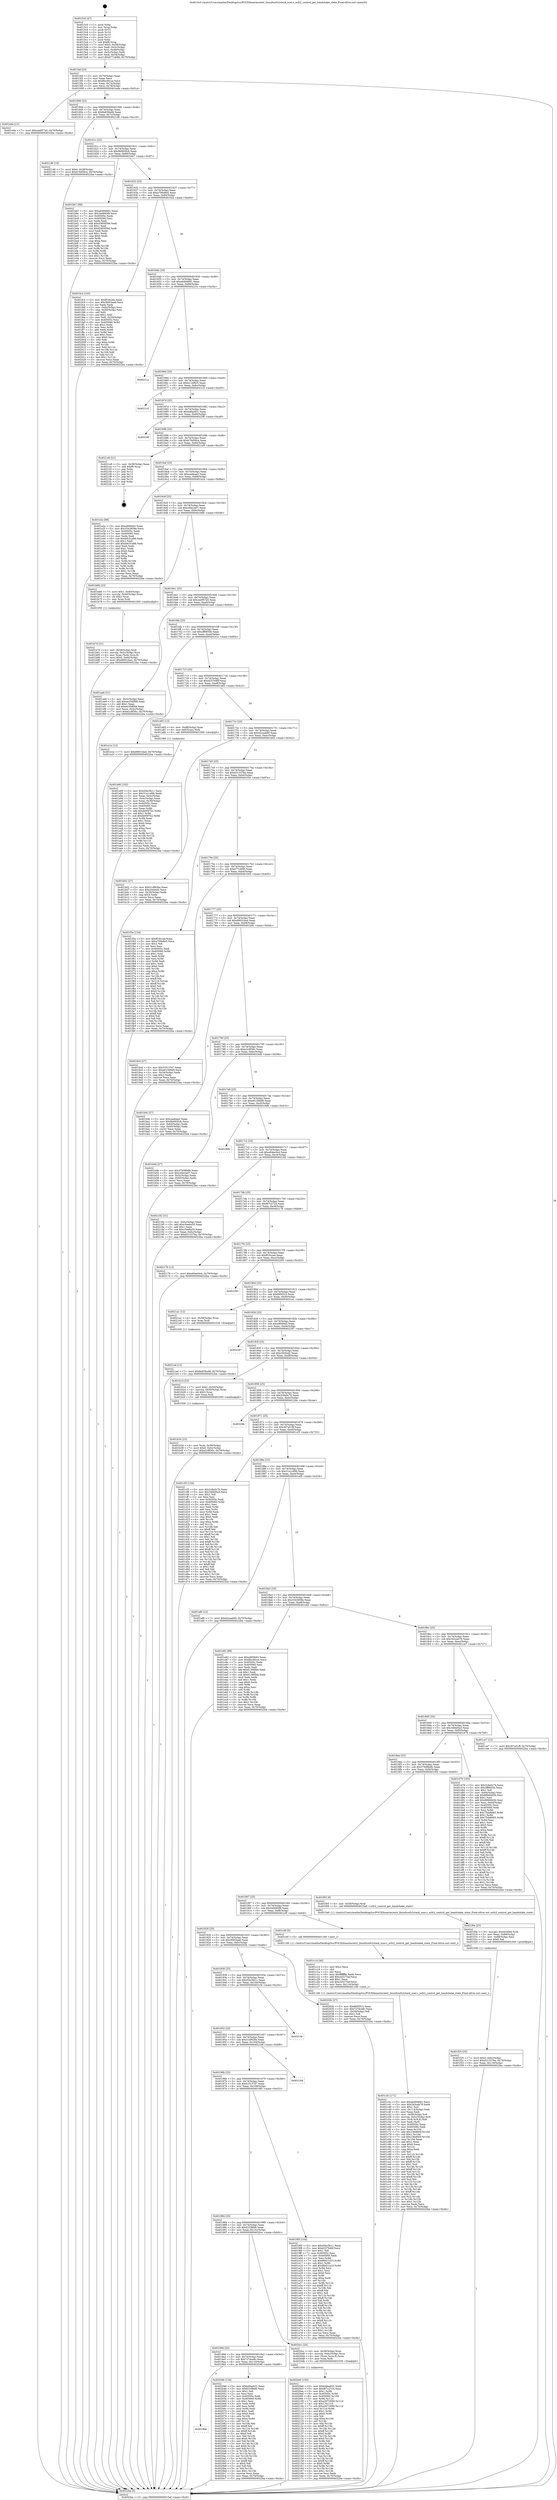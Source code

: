 digraph "0x4015c0" {
  label = "0x4015c0 (/mnt/c/Users/mathe/Desktop/tcc/POCII/binaries/extr_linuxfsocfs2stack_user.c_ocfs2_control_get_handshake_state_Final-ollvm.out::main(0))"
  labelloc = "t"
  node[shape=record]

  Entry [label="",width=0.3,height=0.3,shape=circle,fillcolor=black,style=filled]
  "0x4015ef" [label="{
     0x4015ef [23]\l
     | [instrs]\l
     &nbsp;&nbsp;0x4015ef \<+3\>: mov -0x70(%rbp),%eax\l
     &nbsp;&nbsp;0x4015f2 \<+2\>: mov %eax,%ecx\l
     &nbsp;&nbsp;0x4015f4 \<+6\>: sub $0x8bc46cce,%ecx\l
     &nbsp;&nbsp;0x4015fa \<+3\>: mov %eax,-0x74(%rbp)\l
     &nbsp;&nbsp;0x4015fd \<+3\>: mov %ecx,-0x78(%rbp)\l
     &nbsp;&nbsp;0x401600 \<+6\>: je 0000000000401eda \<main+0x91a\>\l
  }"]
  "0x401eda" [label="{
     0x401eda [12]\l
     | [instrs]\l
     &nbsp;&nbsp;0x401eda \<+7\>: movl $0xcee957a5,-0x70(%rbp)\l
     &nbsp;&nbsp;0x401ee1 \<+5\>: jmp 00000000004022ba \<main+0xcfa\>\l
  }"]
  "0x401606" [label="{
     0x401606 [22]\l
     | [instrs]\l
     &nbsp;&nbsp;0x401606 \<+5\>: jmp 000000000040160b \<main+0x4b\>\l
     &nbsp;&nbsp;0x40160b \<+3\>: mov -0x74(%rbp),%eax\l
     &nbsp;&nbsp;0x40160e \<+5\>: sub $0x8e836a46,%eax\l
     &nbsp;&nbsp;0x401613 \<+3\>: mov %eax,-0x7c(%rbp)\l
     &nbsp;&nbsp;0x401616 \<+6\>: je 00000000004021d6 \<main+0xc16\>\l
  }"]
  Exit [label="",width=0.3,height=0.3,shape=circle,fillcolor=black,style=filled,peripheries=2]
  "0x4021d6" [label="{
     0x4021d6 [19]\l
     | [instrs]\l
     &nbsp;&nbsp;0x4021d6 \<+7\>: movl $0x0,-0x38(%rbp)\l
     &nbsp;&nbsp;0x4021dd \<+7\>: movl $0xb76d56ce,-0x70(%rbp)\l
     &nbsp;&nbsp;0x4021e4 \<+5\>: jmp 00000000004022ba \<main+0xcfa\>\l
  }"]
  "0x40161c" [label="{
     0x40161c [22]\l
     | [instrs]\l
     &nbsp;&nbsp;0x40161c \<+5\>: jmp 0000000000401621 \<main+0x61\>\l
     &nbsp;&nbsp;0x401621 \<+3\>: mov -0x74(%rbp),%eax\l
     &nbsp;&nbsp;0x401624 \<+5\>: sub $0x9b0930cb,%eax\l
     &nbsp;&nbsp;0x401629 \<+3\>: mov %eax,-0x80(%rbp)\l
     &nbsp;&nbsp;0x40162c \<+6\>: je 0000000000401bb7 \<main+0x5f7\>\l
  }"]
  "0x4021ad" [label="{
     0x4021ad [12]\l
     | [instrs]\l
     &nbsp;&nbsp;0x4021ad \<+7\>: movl $0x8e836a46,-0x70(%rbp)\l
     &nbsp;&nbsp;0x4021b4 \<+5\>: jmp 00000000004022ba \<main+0xcfa\>\l
  }"]
  "0x401bb7" [label="{
     0x401bb7 [88]\l
     | [instrs]\l
     &nbsp;&nbsp;0x401bb7 \<+5\>: mov $0xab494691,%eax\l
     &nbsp;&nbsp;0x401bbc \<+5\>: mov $0x3e6683f9,%ecx\l
     &nbsp;&nbsp;0x401bc1 \<+7\>: mov 0x40505c,%edx\l
     &nbsp;&nbsp;0x401bc8 \<+7\>: mov 0x405060,%esi\l
     &nbsp;&nbsp;0x401bcf \<+2\>: mov %edx,%edi\l
     &nbsp;&nbsp;0x401bd1 \<+6\>: add $0xd385959d,%edi\l
     &nbsp;&nbsp;0x401bd7 \<+3\>: sub $0x1,%edi\l
     &nbsp;&nbsp;0x401bda \<+6\>: sub $0xd385959d,%edi\l
     &nbsp;&nbsp;0x401be0 \<+3\>: imul %edi,%edx\l
     &nbsp;&nbsp;0x401be3 \<+3\>: and $0x1,%edx\l
     &nbsp;&nbsp;0x401be6 \<+3\>: cmp $0x0,%edx\l
     &nbsp;&nbsp;0x401be9 \<+4\>: sete %r8b\l
     &nbsp;&nbsp;0x401bed \<+3\>: cmp $0xa,%esi\l
     &nbsp;&nbsp;0x401bf0 \<+4\>: setl %r9b\l
     &nbsp;&nbsp;0x401bf4 \<+3\>: mov %r8b,%r10b\l
     &nbsp;&nbsp;0x401bf7 \<+3\>: and %r9b,%r10b\l
     &nbsp;&nbsp;0x401bfa \<+3\>: xor %r9b,%r8b\l
     &nbsp;&nbsp;0x401bfd \<+3\>: or %r8b,%r10b\l
     &nbsp;&nbsp;0x401c00 \<+4\>: test $0x1,%r10b\l
     &nbsp;&nbsp;0x401c04 \<+3\>: cmovne %ecx,%eax\l
     &nbsp;&nbsp;0x401c07 \<+3\>: mov %eax,-0x70(%rbp)\l
     &nbsp;&nbsp;0x401c0a \<+5\>: jmp 00000000004022ba \<main+0xcfa\>\l
  }"]
  "0x401632" [label="{
     0x401632 [25]\l
     | [instrs]\l
     &nbsp;&nbsp;0x401632 \<+5\>: jmp 0000000000401637 \<main+0x77\>\l
     &nbsp;&nbsp;0x401637 \<+3\>: mov -0x74(%rbp),%eax\l
     &nbsp;&nbsp;0x40163a \<+5\>: sub $0xa706e8e5,%eax\l
     &nbsp;&nbsp;0x40163f \<+6\>: mov %eax,-0x84(%rbp)\l
     &nbsp;&nbsp;0x401645 \<+6\>: je 0000000000401fc4 \<main+0xa04\>\l
  }"]
  "0x4020e0" [label="{
     0x4020e0 [150]\l
     | [instrs]\l
     &nbsp;&nbsp;0x4020e0 \<+5\>: mov $0xb4faa931,%edx\l
     &nbsp;&nbsp;0x4020e5 \<+5\>: mov $0xf67c2724,%esi\l
     &nbsp;&nbsp;0x4020ea \<+3\>: mov $0x1,%r8b\l
     &nbsp;&nbsp;0x4020ed \<+8\>: mov 0x40505c,%r9d\l
     &nbsp;&nbsp;0x4020f5 \<+8\>: mov 0x405060,%r10d\l
     &nbsp;&nbsp;0x4020fd \<+3\>: mov %r9d,%r11d\l
     &nbsp;&nbsp;0x402100 \<+7\>: add $0xa3072690,%r11d\l
     &nbsp;&nbsp;0x402107 \<+4\>: sub $0x1,%r11d\l
     &nbsp;&nbsp;0x40210b \<+7\>: sub $0xa3072690,%r11d\l
     &nbsp;&nbsp;0x402112 \<+4\>: imul %r11d,%r9d\l
     &nbsp;&nbsp;0x402116 \<+4\>: and $0x1,%r9d\l
     &nbsp;&nbsp;0x40211a \<+4\>: cmp $0x0,%r9d\l
     &nbsp;&nbsp;0x40211e \<+3\>: sete %bl\l
     &nbsp;&nbsp;0x402121 \<+4\>: cmp $0xa,%r10d\l
     &nbsp;&nbsp;0x402125 \<+4\>: setl %r14b\l
     &nbsp;&nbsp;0x402129 \<+3\>: mov %bl,%r15b\l
     &nbsp;&nbsp;0x40212c \<+4\>: xor $0xff,%r15b\l
     &nbsp;&nbsp;0x402130 \<+3\>: mov %r14b,%r12b\l
     &nbsp;&nbsp;0x402133 \<+4\>: xor $0xff,%r12b\l
     &nbsp;&nbsp;0x402137 \<+4\>: xor $0x0,%r8b\l
     &nbsp;&nbsp;0x40213b \<+3\>: mov %r15b,%r13b\l
     &nbsp;&nbsp;0x40213e \<+4\>: and $0x0,%r13b\l
     &nbsp;&nbsp;0x402142 \<+3\>: and %r8b,%bl\l
     &nbsp;&nbsp;0x402145 \<+3\>: mov %r12b,%al\l
     &nbsp;&nbsp;0x402148 \<+2\>: and $0x0,%al\l
     &nbsp;&nbsp;0x40214a \<+3\>: and %r8b,%r14b\l
     &nbsp;&nbsp;0x40214d \<+3\>: or %bl,%r13b\l
     &nbsp;&nbsp;0x402150 \<+3\>: or %r14b,%al\l
     &nbsp;&nbsp;0x402153 \<+3\>: xor %al,%r13b\l
     &nbsp;&nbsp;0x402156 \<+3\>: or %r12b,%r15b\l
     &nbsp;&nbsp;0x402159 \<+4\>: xor $0xff,%r15b\l
     &nbsp;&nbsp;0x40215d \<+4\>: or $0x0,%r8b\l
     &nbsp;&nbsp;0x402161 \<+3\>: and %r8b,%r15b\l
     &nbsp;&nbsp;0x402164 \<+3\>: or %r15b,%r13b\l
     &nbsp;&nbsp;0x402167 \<+4\>: test $0x1,%r13b\l
     &nbsp;&nbsp;0x40216b \<+3\>: cmovne %esi,%edx\l
     &nbsp;&nbsp;0x40216e \<+3\>: mov %edx,-0x70(%rbp)\l
     &nbsp;&nbsp;0x402171 \<+5\>: jmp 00000000004022ba \<main+0xcfa\>\l
  }"]
  "0x401fc4" [label="{
     0x401fc4 [103]\l
     | [instrs]\l
     &nbsp;&nbsp;0x401fc4 \<+5\>: mov $0xff19ccee,%eax\l
     &nbsp;&nbsp;0x401fc9 \<+5\>: mov $0x3fd53ea0,%ecx\l
     &nbsp;&nbsp;0x401fce \<+2\>: xor %edx,%edx\l
     &nbsp;&nbsp;0x401fd0 \<+3\>: mov -0x6c(%rbp),%esi\l
     &nbsp;&nbsp;0x401fd3 \<+3\>: cmp -0x50(%rbp),%esi\l
     &nbsp;&nbsp;0x401fd6 \<+4\>: setl %dil\l
     &nbsp;&nbsp;0x401fda \<+4\>: and $0x1,%dil\l
     &nbsp;&nbsp;0x401fde \<+4\>: mov %dil,-0x29(%rbp)\l
     &nbsp;&nbsp;0x401fe2 \<+7\>: mov 0x40505c,%esi\l
     &nbsp;&nbsp;0x401fe9 \<+8\>: mov 0x405060,%r8d\l
     &nbsp;&nbsp;0x401ff1 \<+3\>: sub $0x1,%edx\l
     &nbsp;&nbsp;0x401ff4 \<+3\>: mov %esi,%r9d\l
     &nbsp;&nbsp;0x401ff7 \<+3\>: add %edx,%r9d\l
     &nbsp;&nbsp;0x401ffa \<+4\>: imul %r9d,%esi\l
     &nbsp;&nbsp;0x401ffe \<+3\>: and $0x1,%esi\l
     &nbsp;&nbsp;0x402001 \<+3\>: cmp $0x0,%esi\l
     &nbsp;&nbsp;0x402004 \<+4\>: sete %dil\l
     &nbsp;&nbsp;0x402008 \<+4\>: cmp $0xa,%r8d\l
     &nbsp;&nbsp;0x40200c \<+4\>: setl %r10b\l
     &nbsp;&nbsp;0x402010 \<+3\>: mov %dil,%r11b\l
     &nbsp;&nbsp;0x402013 \<+3\>: and %r10b,%r11b\l
     &nbsp;&nbsp;0x402016 \<+3\>: xor %r10b,%dil\l
     &nbsp;&nbsp;0x402019 \<+3\>: or %dil,%r11b\l
     &nbsp;&nbsp;0x40201c \<+4\>: test $0x1,%r11b\l
     &nbsp;&nbsp;0x402020 \<+3\>: cmovne %ecx,%eax\l
     &nbsp;&nbsp;0x402023 \<+3\>: mov %eax,-0x70(%rbp)\l
     &nbsp;&nbsp;0x402026 \<+5\>: jmp 00000000004022ba \<main+0xcfa\>\l
  }"]
  "0x40164b" [label="{
     0x40164b [25]\l
     | [instrs]\l
     &nbsp;&nbsp;0x40164b \<+5\>: jmp 0000000000401650 \<main+0x90\>\l
     &nbsp;&nbsp;0x401650 \<+3\>: mov -0x74(%rbp),%eax\l
     &nbsp;&nbsp;0x401653 \<+5\>: sub $0xab494691,%eax\l
     &nbsp;&nbsp;0x401658 \<+6\>: mov %eax,-0x88(%rbp)\l
     &nbsp;&nbsp;0x40165e \<+6\>: je 000000000040221a \<main+0xc5a\>\l
  }"]
  "0x4019b6" [label="{
     0x4019b6\l
  }", style=dashed]
  "0x40221a" [label="{
     0x40221a\l
  }", style=dashed]
  "0x401664" [label="{
     0x401664 [25]\l
     | [instrs]\l
     &nbsp;&nbsp;0x401664 \<+5\>: jmp 0000000000401669 \<main+0xa9\>\l
     &nbsp;&nbsp;0x401669 \<+3\>: mov -0x74(%rbp),%eax\l
     &nbsp;&nbsp;0x40166c \<+5\>: sub $0xb11bf9c5,%eax\l
     &nbsp;&nbsp;0x401671 \<+6\>: mov %eax,-0x8c(%rbp)\l
     &nbsp;&nbsp;0x401677 \<+6\>: je 00000000004021c5 \<main+0xc05\>\l
  }"]
  "0x402046" [label="{
     0x402046 [134]\l
     | [instrs]\l
     &nbsp;&nbsp;0x402046 \<+5\>: mov $0xb4faa931,%eax\l
     &nbsp;&nbsp;0x40204b \<+5\>: mov $0x631f8fd0,%ecx\l
     &nbsp;&nbsp;0x402050 \<+2\>: mov $0x1,%dl\l
     &nbsp;&nbsp;0x402052 \<+2\>: xor %esi,%esi\l
     &nbsp;&nbsp;0x402054 \<+7\>: mov 0x40505c,%edi\l
     &nbsp;&nbsp;0x40205b \<+8\>: mov 0x405060,%r8d\l
     &nbsp;&nbsp;0x402063 \<+3\>: sub $0x1,%esi\l
     &nbsp;&nbsp;0x402066 \<+3\>: mov %edi,%r9d\l
     &nbsp;&nbsp;0x402069 \<+3\>: add %esi,%r9d\l
     &nbsp;&nbsp;0x40206c \<+4\>: imul %r9d,%edi\l
     &nbsp;&nbsp;0x402070 \<+3\>: and $0x1,%edi\l
     &nbsp;&nbsp;0x402073 \<+3\>: cmp $0x0,%edi\l
     &nbsp;&nbsp;0x402076 \<+4\>: sete %r10b\l
     &nbsp;&nbsp;0x40207a \<+4\>: cmp $0xa,%r8d\l
     &nbsp;&nbsp;0x40207e \<+4\>: setl %r11b\l
     &nbsp;&nbsp;0x402082 \<+3\>: mov %r10b,%bl\l
     &nbsp;&nbsp;0x402085 \<+3\>: xor $0xff,%bl\l
     &nbsp;&nbsp;0x402088 \<+3\>: mov %r11b,%r14b\l
     &nbsp;&nbsp;0x40208b \<+4\>: xor $0xff,%r14b\l
     &nbsp;&nbsp;0x40208f \<+3\>: xor $0x0,%dl\l
     &nbsp;&nbsp;0x402092 \<+3\>: mov %bl,%r15b\l
     &nbsp;&nbsp;0x402095 \<+4\>: and $0x0,%r15b\l
     &nbsp;&nbsp;0x402099 \<+3\>: and %dl,%r10b\l
     &nbsp;&nbsp;0x40209c \<+3\>: mov %r14b,%r12b\l
     &nbsp;&nbsp;0x40209f \<+4\>: and $0x0,%r12b\l
     &nbsp;&nbsp;0x4020a3 \<+3\>: and %dl,%r11b\l
     &nbsp;&nbsp;0x4020a6 \<+3\>: or %r10b,%r15b\l
     &nbsp;&nbsp;0x4020a9 \<+3\>: or %r11b,%r12b\l
     &nbsp;&nbsp;0x4020ac \<+3\>: xor %r12b,%r15b\l
     &nbsp;&nbsp;0x4020af \<+3\>: or %r14b,%bl\l
     &nbsp;&nbsp;0x4020b2 \<+3\>: xor $0xff,%bl\l
     &nbsp;&nbsp;0x4020b5 \<+3\>: or $0x0,%dl\l
     &nbsp;&nbsp;0x4020b8 \<+2\>: and %dl,%bl\l
     &nbsp;&nbsp;0x4020ba \<+3\>: or %bl,%r15b\l
     &nbsp;&nbsp;0x4020bd \<+4\>: test $0x1,%r15b\l
     &nbsp;&nbsp;0x4020c1 \<+3\>: cmovne %ecx,%eax\l
     &nbsp;&nbsp;0x4020c4 \<+3\>: mov %eax,-0x70(%rbp)\l
     &nbsp;&nbsp;0x4020c7 \<+5\>: jmp 00000000004022ba \<main+0xcfa\>\l
  }"]
  "0x4021c5" [label="{
     0x4021c5\l
  }", style=dashed]
  "0x40167d" [label="{
     0x40167d [25]\l
     | [instrs]\l
     &nbsp;&nbsp;0x40167d \<+5\>: jmp 0000000000401682 \<main+0xc2\>\l
     &nbsp;&nbsp;0x401682 \<+3\>: mov -0x74(%rbp),%eax\l
     &nbsp;&nbsp;0x401685 \<+5\>: sub $0xb4faa931,%eax\l
     &nbsp;&nbsp;0x40168a \<+6\>: mov %eax,-0x90(%rbp)\l
     &nbsp;&nbsp;0x401690 \<+6\>: je 000000000040229f \<main+0xcdf\>\l
  }"]
  "0x40199d" [label="{
     0x40199d [25]\l
     | [instrs]\l
     &nbsp;&nbsp;0x40199d \<+5\>: jmp 00000000004019a2 \<main+0x3e2\>\l
     &nbsp;&nbsp;0x4019a2 \<+3\>: mov -0x74(%rbp),%eax\l
     &nbsp;&nbsp;0x4019a5 \<+5\>: sub $0x727dce8c,%eax\l
     &nbsp;&nbsp;0x4019aa \<+6\>: mov %eax,-0x110(%rbp)\l
     &nbsp;&nbsp;0x4019b0 \<+6\>: je 0000000000402046 \<main+0xa86\>\l
  }"]
  "0x40229f" [label="{
     0x40229f\l
  }", style=dashed]
  "0x401696" [label="{
     0x401696 [25]\l
     | [instrs]\l
     &nbsp;&nbsp;0x401696 \<+5\>: jmp 000000000040169b \<main+0xdb\>\l
     &nbsp;&nbsp;0x40169b \<+3\>: mov -0x74(%rbp),%eax\l
     &nbsp;&nbsp;0x40169e \<+5\>: sub $0xb76d56ce,%eax\l
     &nbsp;&nbsp;0x4016a3 \<+6\>: mov %eax,-0x94(%rbp)\l
     &nbsp;&nbsp;0x4016a9 \<+6\>: je 00000000004021e9 \<main+0xc29\>\l
  }"]
  "0x4020cc" [label="{
     0x4020cc [20]\l
     | [instrs]\l
     &nbsp;&nbsp;0x4020cc \<+4\>: mov -0x58(%rbp),%rax\l
     &nbsp;&nbsp;0x4020d0 \<+4\>: movslq -0x6c(%rbp),%rcx\l
     &nbsp;&nbsp;0x4020d4 \<+4\>: mov (%rax,%rcx,8),%rax\l
     &nbsp;&nbsp;0x4020d8 \<+3\>: mov %rax,%rdi\l
     &nbsp;&nbsp;0x4020db \<+5\>: call 0000000000401030 \<free@plt\>\l
     | [calls]\l
     &nbsp;&nbsp;0x401030 \{1\} (unknown)\l
  }"]
  "0x4021e9" [label="{
     0x4021e9 [21]\l
     | [instrs]\l
     &nbsp;&nbsp;0x4021e9 \<+3\>: mov -0x38(%rbp),%eax\l
     &nbsp;&nbsp;0x4021ec \<+7\>: add $0xf8,%rsp\l
     &nbsp;&nbsp;0x4021f3 \<+1\>: pop %rbx\l
     &nbsp;&nbsp;0x4021f4 \<+2\>: pop %r12\l
     &nbsp;&nbsp;0x4021f6 \<+2\>: pop %r13\l
     &nbsp;&nbsp;0x4021f8 \<+2\>: pop %r14\l
     &nbsp;&nbsp;0x4021fa \<+2\>: pop %r15\l
     &nbsp;&nbsp;0x4021fc \<+1\>: pop %rbp\l
     &nbsp;&nbsp;0x4021fd \<+1\>: ret\l
  }"]
  "0x4016af" [label="{
     0x4016af [25]\l
     | [instrs]\l
     &nbsp;&nbsp;0x4016af \<+5\>: jmp 00000000004016b4 \<main+0xf4\>\l
     &nbsp;&nbsp;0x4016b4 \<+3\>: mov -0x74(%rbp),%eax\l
     &nbsp;&nbsp;0x4016b7 \<+5\>: sub $0xcaafeae2,%eax\l
     &nbsp;&nbsp;0x4016bc \<+6\>: mov %eax,-0x98(%rbp)\l
     &nbsp;&nbsp;0x4016c2 \<+6\>: je 0000000000401e2a \<main+0x86a\>\l
  }"]
  "0x401f25" [label="{
     0x401f25 [25]\l
     | [instrs]\l
     &nbsp;&nbsp;0x401f25 \<+7\>: movl $0x0,-0x6c(%rbp)\l
     &nbsp;&nbsp;0x401f2c \<+7\>: movl $0xd313376a,-0x70(%rbp)\l
     &nbsp;&nbsp;0x401f33 \<+6\>: mov %eax,-0x118(%rbp)\l
     &nbsp;&nbsp;0x401f39 \<+5\>: jmp 00000000004022ba \<main+0xcfa\>\l
  }"]
  "0x401e2a" [label="{
     0x401e2a [88]\l
     | [instrs]\l
     &nbsp;&nbsp;0x401e2a \<+5\>: mov $0xa900b63,%eax\l
     &nbsp;&nbsp;0x401e2f \<+5\>: mov $0x3343958e,%ecx\l
     &nbsp;&nbsp;0x401e34 \<+7\>: mov 0x40505c,%edx\l
     &nbsp;&nbsp;0x401e3b \<+7\>: mov 0x405060,%esi\l
     &nbsp;&nbsp;0x401e42 \<+2\>: mov %edx,%edi\l
     &nbsp;&nbsp;0x401e44 \<+6\>: sub $0xb9c5ca88,%edi\l
     &nbsp;&nbsp;0x401e4a \<+3\>: sub $0x1,%edi\l
     &nbsp;&nbsp;0x401e4d \<+6\>: add $0xb9c5ca88,%edi\l
     &nbsp;&nbsp;0x401e53 \<+3\>: imul %edi,%edx\l
     &nbsp;&nbsp;0x401e56 \<+3\>: and $0x1,%edx\l
     &nbsp;&nbsp;0x401e59 \<+3\>: cmp $0x0,%edx\l
     &nbsp;&nbsp;0x401e5c \<+4\>: sete %r8b\l
     &nbsp;&nbsp;0x401e60 \<+3\>: cmp $0xa,%esi\l
     &nbsp;&nbsp;0x401e63 \<+4\>: setl %r9b\l
     &nbsp;&nbsp;0x401e67 \<+3\>: mov %r8b,%r10b\l
     &nbsp;&nbsp;0x401e6a \<+3\>: and %r9b,%r10b\l
     &nbsp;&nbsp;0x401e6d \<+3\>: xor %r9b,%r8b\l
     &nbsp;&nbsp;0x401e70 \<+3\>: or %r8b,%r10b\l
     &nbsp;&nbsp;0x401e73 \<+4\>: test $0x1,%r10b\l
     &nbsp;&nbsp;0x401e77 \<+3\>: cmovne %ecx,%eax\l
     &nbsp;&nbsp;0x401e7a \<+3\>: mov %eax,-0x70(%rbp)\l
     &nbsp;&nbsp;0x401e7d \<+5\>: jmp 00000000004022ba \<main+0xcfa\>\l
  }"]
  "0x4016c8" [label="{
     0x4016c8 [25]\l
     | [instrs]\l
     &nbsp;&nbsp;0x4016c8 \<+5\>: jmp 00000000004016cd \<main+0x10d\>\l
     &nbsp;&nbsp;0x4016cd \<+3\>: mov -0x74(%rbp),%eax\l
     &nbsp;&nbsp;0x4016d0 \<+5\>: sub $0xcd4e2a07,%eax\l
     &nbsp;&nbsp;0x4016d5 \<+6\>: mov %eax,-0x9c(%rbp)\l
     &nbsp;&nbsp;0x4016db \<+6\>: je 0000000000401b66 \<main+0x5a6\>\l
  }"]
  "0x401f0e" [label="{
     0x401f0e [23]\l
     | [instrs]\l
     &nbsp;&nbsp;0x401f0e \<+10\>: movabs $0x4030b6,%rdi\l
     &nbsp;&nbsp;0x401f18 \<+3\>: mov %eax,-0x68(%rbp)\l
     &nbsp;&nbsp;0x401f1b \<+3\>: mov -0x68(%rbp),%esi\l
     &nbsp;&nbsp;0x401f1e \<+2\>: mov $0x0,%al\l
     &nbsp;&nbsp;0x401f20 \<+5\>: call 0000000000401040 \<printf@plt\>\l
     | [calls]\l
     &nbsp;&nbsp;0x401040 \{1\} (unknown)\l
  }"]
  "0x401b66" [label="{
     0x401b66 [23]\l
     | [instrs]\l
     &nbsp;&nbsp;0x401b66 \<+7\>: movl $0x1,-0x60(%rbp)\l
     &nbsp;&nbsp;0x401b6d \<+4\>: movslq -0x60(%rbp),%rax\l
     &nbsp;&nbsp;0x401b71 \<+4\>: shl $0x2,%rax\l
     &nbsp;&nbsp;0x401b75 \<+3\>: mov %rax,%rdi\l
     &nbsp;&nbsp;0x401b78 \<+5\>: call 0000000000401050 \<malloc@plt\>\l
     | [calls]\l
     &nbsp;&nbsp;0x401050 \{1\} (unknown)\l
  }"]
  "0x4016e1" [label="{
     0x4016e1 [25]\l
     | [instrs]\l
     &nbsp;&nbsp;0x4016e1 \<+5\>: jmp 00000000004016e6 \<main+0x126\>\l
     &nbsp;&nbsp;0x4016e6 \<+3\>: mov -0x74(%rbp),%eax\l
     &nbsp;&nbsp;0x4016e9 \<+5\>: sub $0xcee957a5,%eax\l
     &nbsp;&nbsp;0x4016ee \<+6\>: mov %eax,-0xa0(%rbp)\l
     &nbsp;&nbsp;0x4016f4 \<+6\>: je 0000000000401ee6 \<main+0x926\>\l
  }"]
  "0x401c3c" [label="{
     0x401c3c [171]\l
     | [instrs]\l
     &nbsp;&nbsp;0x401c3c \<+5\>: mov $0xab494691,%ecx\l
     &nbsp;&nbsp;0x401c41 \<+5\>: mov $0x343cab78,%edx\l
     &nbsp;&nbsp;0x401c46 \<+3\>: mov $0x1,%sil\l
     &nbsp;&nbsp;0x401c49 \<+6\>: mov -0x114(%rbp),%edi\l
     &nbsp;&nbsp;0x401c4f \<+3\>: imul %eax,%edi\l
     &nbsp;&nbsp;0x401c52 \<+4\>: mov -0x58(%rbp),%r8\l
     &nbsp;&nbsp;0x401c56 \<+4\>: movslq -0x5c(%rbp),%r9\l
     &nbsp;&nbsp;0x401c5a \<+4\>: mov (%r8,%r9,8),%r8\l
     &nbsp;&nbsp;0x401c5e \<+3\>: mov %edi,(%r8)\l
     &nbsp;&nbsp;0x401c61 \<+7\>: mov 0x40505c,%eax\l
     &nbsp;&nbsp;0x401c68 \<+7\>: mov 0x405060,%edi\l
     &nbsp;&nbsp;0x401c6f \<+3\>: mov %eax,%r10d\l
     &nbsp;&nbsp;0x401c72 \<+7\>: add $0x136df45f,%r10d\l
     &nbsp;&nbsp;0x401c79 \<+4\>: sub $0x1,%r10d\l
     &nbsp;&nbsp;0x401c7d \<+7\>: sub $0x136df45f,%r10d\l
     &nbsp;&nbsp;0x401c84 \<+4\>: imul %r10d,%eax\l
     &nbsp;&nbsp;0x401c88 \<+3\>: and $0x1,%eax\l
     &nbsp;&nbsp;0x401c8b \<+3\>: cmp $0x0,%eax\l
     &nbsp;&nbsp;0x401c8e \<+4\>: sete %r11b\l
     &nbsp;&nbsp;0x401c92 \<+3\>: cmp $0xa,%edi\l
     &nbsp;&nbsp;0x401c95 \<+3\>: setl %bl\l
     &nbsp;&nbsp;0x401c98 \<+3\>: mov %r11b,%r14b\l
     &nbsp;&nbsp;0x401c9b \<+4\>: xor $0xff,%r14b\l
     &nbsp;&nbsp;0x401c9f \<+3\>: mov %bl,%r15b\l
     &nbsp;&nbsp;0x401ca2 \<+4\>: xor $0xff,%r15b\l
     &nbsp;&nbsp;0x401ca6 \<+4\>: xor $0x1,%sil\l
     &nbsp;&nbsp;0x401caa \<+3\>: mov %r14b,%r12b\l
     &nbsp;&nbsp;0x401cad \<+4\>: and $0xff,%r12b\l
     &nbsp;&nbsp;0x401cb1 \<+3\>: and %sil,%r11b\l
     &nbsp;&nbsp;0x401cb4 \<+3\>: mov %r15b,%r13b\l
     &nbsp;&nbsp;0x401cb7 \<+4\>: and $0xff,%r13b\l
     &nbsp;&nbsp;0x401cbb \<+3\>: and %sil,%bl\l
     &nbsp;&nbsp;0x401cbe \<+3\>: or %r11b,%r12b\l
     &nbsp;&nbsp;0x401cc1 \<+3\>: or %bl,%r13b\l
     &nbsp;&nbsp;0x401cc4 \<+3\>: xor %r13b,%r12b\l
     &nbsp;&nbsp;0x401cc7 \<+3\>: or %r15b,%r14b\l
     &nbsp;&nbsp;0x401cca \<+4\>: xor $0xff,%r14b\l
     &nbsp;&nbsp;0x401cce \<+4\>: or $0x1,%sil\l
     &nbsp;&nbsp;0x401cd2 \<+3\>: and %sil,%r14b\l
     &nbsp;&nbsp;0x401cd5 \<+3\>: or %r14b,%r12b\l
     &nbsp;&nbsp;0x401cd8 \<+4\>: test $0x1,%r12b\l
     &nbsp;&nbsp;0x401cdc \<+3\>: cmovne %edx,%ecx\l
     &nbsp;&nbsp;0x401cdf \<+3\>: mov %ecx,-0x70(%rbp)\l
     &nbsp;&nbsp;0x401ce2 \<+5\>: jmp 00000000004022ba \<main+0xcfa\>\l
  }"]
  "0x401ee6" [label="{
     0x401ee6 [31]\l
     | [instrs]\l
     &nbsp;&nbsp;0x401ee6 \<+3\>: mov -0x5c(%rbp),%eax\l
     &nbsp;&nbsp;0x401ee9 \<+5\>: add $0xee35d068,%eax\l
     &nbsp;&nbsp;0x401eee \<+3\>: add $0x1,%eax\l
     &nbsp;&nbsp;0x401ef1 \<+5\>: sub $0xee35d068,%eax\l
     &nbsp;&nbsp;0x401ef6 \<+3\>: mov %eax,-0x5c(%rbp)\l
     &nbsp;&nbsp;0x401ef9 \<+7\>: movl $0xe2c8f36c,-0x70(%rbp)\l
     &nbsp;&nbsp;0x401f00 \<+5\>: jmp 00000000004022ba \<main+0xcfa\>\l
  }"]
  "0x4016fa" [label="{
     0x4016fa [25]\l
     | [instrs]\l
     &nbsp;&nbsp;0x4016fa \<+5\>: jmp 00000000004016ff \<main+0x13f\>\l
     &nbsp;&nbsp;0x4016ff \<+3\>: mov -0x74(%rbp),%eax\l
     &nbsp;&nbsp;0x401702 \<+5\>: sub $0xcff9855b,%eax\l
     &nbsp;&nbsp;0x401707 \<+6\>: mov %eax,-0xa4(%rbp)\l
     &nbsp;&nbsp;0x40170d \<+6\>: je 0000000000401e1e \<main+0x85e\>\l
  }"]
  "0x401c14" [label="{
     0x401c14 [40]\l
     | [instrs]\l
     &nbsp;&nbsp;0x401c14 \<+5\>: mov $0x2,%ecx\l
     &nbsp;&nbsp;0x401c19 \<+1\>: cltd\l
     &nbsp;&nbsp;0x401c1a \<+2\>: idiv %ecx\l
     &nbsp;&nbsp;0x401c1c \<+6\>: imul $0xfffffffe,%edx,%ecx\l
     &nbsp;&nbsp;0x401c22 \<+6\>: add $0xc43275af,%ecx\l
     &nbsp;&nbsp;0x401c28 \<+3\>: add $0x1,%ecx\l
     &nbsp;&nbsp;0x401c2b \<+6\>: sub $0xc43275af,%ecx\l
     &nbsp;&nbsp;0x401c31 \<+6\>: mov %ecx,-0x114(%rbp)\l
     &nbsp;&nbsp;0x401c37 \<+5\>: call 0000000000401160 \<next_i\>\l
     | [calls]\l
     &nbsp;&nbsp;0x401160 \{1\} (/mnt/c/Users/mathe/Desktop/tcc/POCII/binaries/extr_linuxfsocfs2stack_user.c_ocfs2_control_get_handshake_state_Final-ollvm.out::next_i)\l
  }"]
  "0x401e1e" [label="{
     0x401e1e [12]\l
     | [instrs]\l
     &nbsp;&nbsp;0x401e1e \<+7\>: movl $0xd9931ba4,-0x70(%rbp)\l
     &nbsp;&nbsp;0x401e25 \<+5\>: jmp 00000000004022ba \<main+0xcfa\>\l
  }"]
  "0x401713" [label="{
     0x401713 [25]\l
     | [instrs]\l
     &nbsp;&nbsp;0x401713 \<+5\>: jmp 0000000000401718 \<main+0x158\>\l
     &nbsp;&nbsp;0x401718 \<+3\>: mov -0x74(%rbp),%eax\l
     &nbsp;&nbsp;0x40171b \<+5\>: sub $0xd257646f,%eax\l
     &nbsp;&nbsp;0x401720 \<+6\>: mov %eax,-0xa8(%rbp)\l
     &nbsp;&nbsp;0x401726 \<+6\>: je 0000000000401a83 \<main+0x4c3\>\l
  }"]
  "0x401b7d" [label="{
     0x401b7d [31]\l
     | [instrs]\l
     &nbsp;&nbsp;0x401b7d \<+4\>: mov -0x58(%rbp),%rdi\l
     &nbsp;&nbsp;0x401b81 \<+4\>: movslq -0x5c(%rbp),%rcx\l
     &nbsp;&nbsp;0x401b85 \<+4\>: mov %rax,(%rdi,%rcx,8)\l
     &nbsp;&nbsp;0x401b89 \<+7\>: movl $0x0,-0x64(%rbp)\l
     &nbsp;&nbsp;0x401b90 \<+7\>: movl $0xd9931ba4,-0x70(%rbp)\l
     &nbsp;&nbsp;0x401b97 \<+5\>: jmp 00000000004022ba \<main+0xcfa\>\l
  }"]
  "0x401a83" [label="{
     0x401a83 [13]\l
     | [instrs]\l
     &nbsp;&nbsp;0x401a83 \<+4\>: mov -0x48(%rbp),%rax\l
     &nbsp;&nbsp;0x401a87 \<+4\>: mov 0x8(%rax),%rdi\l
     &nbsp;&nbsp;0x401a8b \<+5\>: call 0000000000401060 \<atoi@plt\>\l
     | [calls]\l
     &nbsp;&nbsp;0x401060 \{1\} (unknown)\l
  }"]
  "0x40172c" [label="{
     0x40172c [25]\l
     | [instrs]\l
     &nbsp;&nbsp;0x40172c \<+5\>: jmp 0000000000401731 \<main+0x171\>\l
     &nbsp;&nbsp;0x401731 \<+3\>: mov -0x74(%rbp),%eax\l
     &nbsp;&nbsp;0x401734 \<+5\>: sub $0xd2ceab60,%eax\l
     &nbsp;&nbsp;0x401739 \<+6\>: mov %eax,-0xac(%rbp)\l
     &nbsp;&nbsp;0x40173f \<+6\>: je 0000000000401b02 \<main+0x542\>\l
  }"]
  "0x401b34" [label="{
     0x401b34 [23]\l
     | [instrs]\l
     &nbsp;&nbsp;0x401b34 \<+4\>: mov %rax,-0x58(%rbp)\l
     &nbsp;&nbsp;0x401b38 \<+7\>: movl $0x0,-0x5c(%rbp)\l
     &nbsp;&nbsp;0x401b3f \<+7\>: movl $0xe2c8f36c,-0x70(%rbp)\l
     &nbsp;&nbsp;0x401b46 \<+5\>: jmp 00000000004022ba \<main+0xcfa\>\l
  }"]
  "0x401b02" [label="{
     0x401b02 [27]\l
     | [instrs]\l
     &nbsp;&nbsp;0x401b02 \<+5\>: mov $0x51df926e,%eax\l
     &nbsp;&nbsp;0x401b07 \<+5\>: mov $0xc044ed2,%ecx\l
     &nbsp;&nbsp;0x401b0c \<+3\>: mov -0x30(%rbp),%edx\l
     &nbsp;&nbsp;0x401b0f \<+3\>: cmp $0x0,%edx\l
     &nbsp;&nbsp;0x401b12 \<+3\>: cmove %ecx,%eax\l
     &nbsp;&nbsp;0x401b15 \<+3\>: mov %eax,-0x70(%rbp)\l
     &nbsp;&nbsp;0x401b18 \<+5\>: jmp 00000000004022ba \<main+0xcfa\>\l
  }"]
  "0x401745" [label="{
     0x401745 [25]\l
     | [instrs]\l
     &nbsp;&nbsp;0x401745 \<+5\>: jmp 000000000040174a \<main+0x18a\>\l
     &nbsp;&nbsp;0x40174a \<+3\>: mov -0x74(%rbp),%eax\l
     &nbsp;&nbsp;0x40174d \<+5\>: sub $0xd313376a,%eax\l
     &nbsp;&nbsp;0x401752 \<+6\>: mov %eax,-0xb0(%rbp)\l
     &nbsp;&nbsp;0x401758 \<+6\>: je 0000000000401f3e \<main+0x97e\>\l
  }"]
  "0x401a90" [label="{
     0x401a90 [102]\l
     | [instrs]\l
     &nbsp;&nbsp;0x401a90 \<+5\>: mov $0x45bc5b11,%ecx\l
     &nbsp;&nbsp;0x401a95 \<+5\>: mov $0x31a1cd9b,%edx\l
     &nbsp;&nbsp;0x401a9a \<+3\>: mov %eax,-0x4c(%rbp)\l
     &nbsp;&nbsp;0x401a9d \<+3\>: mov -0x4c(%rbp),%eax\l
     &nbsp;&nbsp;0x401aa0 \<+3\>: mov %eax,-0x30(%rbp)\l
     &nbsp;&nbsp;0x401aa3 \<+7\>: mov 0x40505c,%eax\l
     &nbsp;&nbsp;0x401aaa \<+7\>: mov 0x405060,%esi\l
     &nbsp;&nbsp;0x401ab1 \<+3\>: mov %eax,%r8d\l
     &nbsp;&nbsp;0x401ab4 \<+7\>: add $0xde95f7b2,%r8d\l
     &nbsp;&nbsp;0x401abb \<+4\>: sub $0x1,%r8d\l
     &nbsp;&nbsp;0x401abf \<+7\>: sub $0xde95f7b2,%r8d\l
     &nbsp;&nbsp;0x401ac6 \<+4\>: imul %r8d,%eax\l
     &nbsp;&nbsp;0x401aca \<+3\>: and $0x1,%eax\l
     &nbsp;&nbsp;0x401acd \<+3\>: cmp $0x0,%eax\l
     &nbsp;&nbsp;0x401ad0 \<+4\>: sete %r9b\l
     &nbsp;&nbsp;0x401ad4 \<+3\>: cmp $0xa,%esi\l
     &nbsp;&nbsp;0x401ad7 \<+4\>: setl %r10b\l
     &nbsp;&nbsp;0x401adb \<+3\>: mov %r9b,%r11b\l
     &nbsp;&nbsp;0x401ade \<+3\>: and %r10b,%r11b\l
     &nbsp;&nbsp;0x401ae1 \<+3\>: xor %r10b,%r9b\l
     &nbsp;&nbsp;0x401ae4 \<+3\>: or %r9b,%r11b\l
     &nbsp;&nbsp;0x401ae7 \<+4\>: test $0x1,%r11b\l
     &nbsp;&nbsp;0x401aeb \<+3\>: cmovne %edx,%ecx\l
     &nbsp;&nbsp;0x401aee \<+3\>: mov %ecx,-0x70(%rbp)\l
     &nbsp;&nbsp;0x401af1 \<+5\>: jmp 00000000004022ba \<main+0xcfa\>\l
  }"]
  "0x401f3e" [label="{
     0x401f3e [134]\l
     | [instrs]\l
     &nbsp;&nbsp;0x401f3e \<+5\>: mov $0xff19ccee,%eax\l
     &nbsp;&nbsp;0x401f43 \<+5\>: mov $0xa706e8e5,%ecx\l
     &nbsp;&nbsp;0x401f48 \<+2\>: mov $0x1,%dl\l
     &nbsp;&nbsp;0x401f4a \<+2\>: xor %esi,%esi\l
     &nbsp;&nbsp;0x401f4c \<+7\>: mov 0x40505c,%edi\l
     &nbsp;&nbsp;0x401f53 \<+8\>: mov 0x405060,%r8d\l
     &nbsp;&nbsp;0x401f5b \<+3\>: sub $0x1,%esi\l
     &nbsp;&nbsp;0x401f5e \<+3\>: mov %edi,%r9d\l
     &nbsp;&nbsp;0x401f61 \<+3\>: add %esi,%r9d\l
     &nbsp;&nbsp;0x401f64 \<+4\>: imul %r9d,%edi\l
     &nbsp;&nbsp;0x401f68 \<+3\>: and $0x1,%edi\l
     &nbsp;&nbsp;0x401f6b \<+3\>: cmp $0x0,%edi\l
     &nbsp;&nbsp;0x401f6e \<+4\>: sete %r10b\l
     &nbsp;&nbsp;0x401f72 \<+4\>: cmp $0xa,%r8d\l
     &nbsp;&nbsp;0x401f76 \<+4\>: setl %r11b\l
     &nbsp;&nbsp;0x401f7a \<+3\>: mov %r10b,%bl\l
     &nbsp;&nbsp;0x401f7d \<+3\>: xor $0xff,%bl\l
     &nbsp;&nbsp;0x401f80 \<+3\>: mov %r11b,%r14b\l
     &nbsp;&nbsp;0x401f83 \<+4\>: xor $0xff,%r14b\l
     &nbsp;&nbsp;0x401f87 \<+3\>: xor $0x0,%dl\l
     &nbsp;&nbsp;0x401f8a \<+3\>: mov %bl,%r15b\l
     &nbsp;&nbsp;0x401f8d \<+4\>: and $0x0,%r15b\l
     &nbsp;&nbsp;0x401f91 \<+3\>: and %dl,%r10b\l
     &nbsp;&nbsp;0x401f94 \<+3\>: mov %r14b,%r12b\l
     &nbsp;&nbsp;0x401f97 \<+4\>: and $0x0,%r12b\l
     &nbsp;&nbsp;0x401f9b \<+3\>: and %dl,%r11b\l
     &nbsp;&nbsp;0x401f9e \<+3\>: or %r10b,%r15b\l
     &nbsp;&nbsp;0x401fa1 \<+3\>: or %r11b,%r12b\l
     &nbsp;&nbsp;0x401fa4 \<+3\>: xor %r12b,%r15b\l
     &nbsp;&nbsp;0x401fa7 \<+3\>: or %r14b,%bl\l
     &nbsp;&nbsp;0x401faa \<+3\>: xor $0xff,%bl\l
     &nbsp;&nbsp;0x401fad \<+3\>: or $0x0,%dl\l
     &nbsp;&nbsp;0x401fb0 \<+2\>: and %dl,%bl\l
     &nbsp;&nbsp;0x401fb2 \<+3\>: or %bl,%r15b\l
     &nbsp;&nbsp;0x401fb5 \<+4\>: test $0x1,%r15b\l
     &nbsp;&nbsp;0x401fb9 \<+3\>: cmovne %ecx,%eax\l
     &nbsp;&nbsp;0x401fbc \<+3\>: mov %eax,-0x70(%rbp)\l
     &nbsp;&nbsp;0x401fbf \<+5\>: jmp 00000000004022ba \<main+0xcfa\>\l
  }"]
  "0x40175e" [label="{
     0x40175e [25]\l
     | [instrs]\l
     &nbsp;&nbsp;0x40175e \<+5\>: jmp 0000000000401763 \<main+0x1a3\>\l
     &nbsp;&nbsp;0x401763 \<+3\>: mov -0x74(%rbp),%eax\l
     &nbsp;&nbsp;0x401766 \<+5\>: sub $0xd77c4f46,%eax\l
     &nbsp;&nbsp;0x40176b \<+6\>: mov %eax,-0xb4(%rbp)\l
     &nbsp;&nbsp;0x401771 \<+6\>: je 00000000004019c0 \<main+0x400\>\l
  }"]
  "0x401984" [label="{
     0x401984 [25]\l
     | [instrs]\l
     &nbsp;&nbsp;0x401984 \<+5\>: jmp 0000000000401989 \<main+0x3c9\>\l
     &nbsp;&nbsp;0x401989 \<+3\>: mov -0x74(%rbp),%eax\l
     &nbsp;&nbsp;0x40198c \<+5\>: sub $0x631f8fd0,%eax\l
     &nbsp;&nbsp;0x401991 \<+6\>: mov %eax,-0x10c(%rbp)\l
     &nbsp;&nbsp;0x401997 \<+6\>: je 00000000004020cc \<main+0xb0c\>\l
  }"]
  "0x4019c0" [label="{
     0x4019c0 [27]\l
     | [instrs]\l
     &nbsp;&nbsp;0x4019c0 \<+5\>: mov $0x51f137d7,%eax\l
     &nbsp;&nbsp;0x4019c5 \<+5\>: mov $0xe61566d9,%ecx\l
     &nbsp;&nbsp;0x4019ca \<+3\>: mov -0x34(%rbp),%edx\l
     &nbsp;&nbsp;0x4019cd \<+3\>: cmp $0x2,%edx\l
     &nbsp;&nbsp;0x4019d0 \<+3\>: cmovne %ecx,%eax\l
     &nbsp;&nbsp;0x4019d3 \<+3\>: mov %eax,-0x70(%rbp)\l
     &nbsp;&nbsp;0x4019d6 \<+5\>: jmp 00000000004022ba \<main+0xcfa\>\l
  }"]
  "0x401777" [label="{
     0x401777 [25]\l
     | [instrs]\l
     &nbsp;&nbsp;0x401777 \<+5\>: jmp 000000000040177c \<main+0x1bc\>\l
     &nbsp;&nbsp;0x40177c \<+3\>: mov -0x74(%rbp),%eax\l
     &nbsp;&nbsp;0x40177f \<+5\>: sub $0xd9931ba4,%eax\l
     &nbsp;&nbsp;0x401784 \<+6\>: mov %eax,-0xb8(%rbp)\l
     &nbsp;&nbsp;0x40178a \<+6\>: je 0000000000401b9c \<main+0x5dc\>\l
  }"]
  "0x4022ba" [label="{
     0x4022ba [5]\l
     | [instrs]\l
     &nbsp;&nbsp;0x4022ba \<+5\>: jmp 00000000004015ef \<main+0x2f\>\l
  }"]
  "0x4015c0" [label="{
     0x4015c0 [47]\l
     | [instrs]\l
     &nbsp;&nbsp;0x4015c0 \<+1\>: push %rbp\l
     &nbsp;&nbsp;0x4015c1 \<+3\>: mov %rsp,%rbp\l
     &nbsp;&nbsp;0x4015c4 \<+2\>: push %r15\l
     &nbsp;&nbsp;0x4015c6 \<+2\>: push %r14\l
     &nbsp;&nbsp;0x4015c8 \<+2\>: push %r13\l
     &nbsp;&nbsp;0x4015ca \<+2\>: push %r12\l
     &nbsp;&nbsp;0x4015cc \<+1\>: push %rbx\l
     &nbsp;&nbsp;0x4015cd \<+7\>: sub $0xf8,%rsp\l
     &nbsp;&nbsp;0x4015d4 \<+7\>: movl $0x0,-0x38(%rbp)\l
     &nbsp;&nbsp;0x4015db \<+3\>: mov %edi,-0x3c(%rbp)\l
     &nbsp;&nbsp;0x4015de \<+4\>: mov %rsi,-0x48(%rbp)\l
     &nbsp;&nbsp;0x4015e2 \<+3\>: mov -0x3c(%rbp),%edi\l
     &nbsp;&nbsp;0x4015e5 \<+3\>: mov %edi,-0x34(%rbp)\l
     &nbsp;&nbsp;0x4015e8 \<+7\>: movl $0xd77c4f46,-0x70(%rbp)\l
  }"]
  "0x4019f3" [label="{
     0x4019f3 [144]\l
     | [instrs]\l
     &nbsp;&nbsp;0x4019f3 \<+5\>: mov $0x45bc5b11,%eax\l
     &nbsp;&nbsp;0x4019f8 \<+5\>: mov $0xd257646f,%ecx\l
     &nbsp;&nbsp;0x4019fd \<+2\>: mov $0x1,%dl\l
     &nbsp;&nbsp;0x4019ff \<+7\>: mov 0x40505c,%esi\l
     &nbsp;&nbsp;0x401a06 \<+7\>: mov 0x405060,%edi\l
     &nbsp;&nbsp;0x401a0d \<+3\>: mov %esi,%r8d\l
     &nbsp;&nbsp;0x401a10 \<+7\>: sub $0x86d21a10,%r8d\l
     &nbsp;&nbsp;0x401a17 \<+4\>: sub $0x1,%r8d\l
     &nbsp;&nbsp;0x401a1b \<+7\>: add $0x86d21a10,%r8d\l
     &nbsp;&nbsp;0x401a22 \<+4\>: imul %r8d,%esi\l
     &nbsp;&nbsp;0x401a26 \<+3\>: and $0x1,%esi\l
     &nbsp;&nbsp;0x401a29 \<+3\>: cmp $0x0,%esi\l
     &nbsp;&nbsp;0x401a2c \<+4\>: sete %r9b\l
     &nbsp;&nbsp;0x401a30 \<+3\>: cmp $0xa,%edi\l
     &nbsp;&nbsp;0x401a33 \<+4\>: setl %r10b\l
     &nbsp;&nbsp;0x401a37 \<+3\>: mov %r9b,%r11b\l
     &nbsp;&nbsp;0x401a3a \<+4\>: xor $0xff,%r11b\l
     &nbsp;&nbsp;0x401a3e \<+3\>: mov %r10b,%bl\l
     &nbsp;&nbsp;0x401a41 \<+3\>: xor $0xff,%bl\l
     &nbsp;&nbsp;0x401a44 \<+3\>: xor $0x1,%dl\l
     &nbsp;&nbsp;0x401a47 \<+3\>: mov %r11b,%r14b\l
     &nbsp;&nbsp;0x401a4a \<+4\>: and $0xff,%r14b\l
     &nbsp;&nbsp;0x401a4e \<+3\>: and %dl,%r9b\l
     &nbsp;&nbsp;0x401a51 \<+3\>: mov %bl,%r15b\l
     &nbsp;&nbsp;0x401a54 \<+4\>: and $0xff,%r15b\l
     &nbsp;&nbsp;0x401a58 \<+3\>: and %dl,%r10b\l
     &nbsp;&nbsp;0x401a5b \<+3\>: or %r9b,%r14b\l
     &nbsp;&nbsp;0x401a5e \<+3\>: or %r10b,%r15b\l
     &nbsp;&nbsp;0x401a61 \<+3\>: xor %r15b,%r14b\l
     &nbsp;&nbsp;0x401a64 \<+3\>: or %bl,%r11b\l
     &nbsp;&nbsp;0x401a67 \<+4\>: xor $0xff,%r11b\l
     &nbsp;&nbsp;0x401a6b \<+3\>: or $0x1,%dl\l
     &nbsp;&nbsp;0x401a6e \<+3\>: and %dl,%r11b\l
     &nbsp;&nbsp;0x401a71 \<+3\>: or %r11b,%r14b\l
     &nbsp;&nbsp;0x401a74 \<+4\>: test $0x1,%r14b\l
     &nbsp;&nbsp;0x401a78 \<+3\>: cmovne %ecx,%eax\l
     &nbsp;&nbsp;0x401a7b \<+3\>: mov %eax,-0x70(%rbp)\l
     &nbsp;&nbsp;0x401a7e \<+5\>: jmp 00000000004022ba \<main+0xcfa\>\l
  }"]
  "0x401b9c" [label="{
     0x401b9c [27]\l
     | [instrs]\l
     &nbsp;&nbsp;0x401b9c \<+5\>: mov $0xcaafeae2,%eax\l
     &nbsp;&nbsp;0x401ba1 \<+5\>: mov $0x9b0930cb,%ecx\l
     &nbsp;&nbsp;0x401ba6 \<+3\>: mov -0x64(%rbp),%edx\l
     &nbsp;&nbsp;0x401ba9 \<+3\>: cmp -0x60(%rbp),%edx\l
     &nbsp;&nbsp;0x401bac \<+3\>: cmovl %ecx,%eax\l
     &nbsp;&nbsp;0x401baf \<+3\>: mov %eax,-0x70(%rbp)\l
     &nbsp;&nbsp;0x401bb2 \<+5\>: jmp 00000000004022ba \<main+0xcfa\>\l
  }"]
  "0x401790" [label="{
     0x401790 [25]\l
     | [instrs]\l
     &nbsp;&nbsp;0x401790 \<+5\>: jmp 0000000000401795 \<main+0x1d5\>\l
     &nbsp;&nbsp;0x401795 \<+3\>: mov -0x74(%rbp),%eax\l
     &nbsp;&nbsp;0x401798 \<+5\>: sub $0xe2c8f36c,%eax\l
     &nbsp;&nbsp;0x40179d \<+6\>: mov %eax,-0xbc(%rbp)\l
     &nbsp;&nbsp;0x4017a3 \<+6\>: je 0000000000401b4b \<main+0x58b\>\l
  }"]
  "0x40196b" [label="{
     0x40196b [25]\l
     | [instrs]\l
     &nbsp;&nbsp;0x40196b \<+5\>: jmp 0000000000401970 \<main+0x3b0\>\l
     &nbsp;&nbsp;0x401970 \<+3\>: mov -0x74(%rbp),%eax\l
     &nbsp;&nbsp;0x401973 \<+5\>: sub $0x51f137d7,%eax\l
     &nbsp;&nbsp;0x401978 \<+6\>: mov %eax,-0x108(%rbp)\l
     &nbsp;&nbsp;0x40197e \<+6\>: je 00000000004019f3 \<main+0x433\>\l
  }"]
  "0x401b4b" [label="{
     0x401b4b [27]\l
     | [instrs]\l
     &nbsp;&nbsp;0x401b4b \<+5\>: mov $0x37b96bdb,%eax\l
     &nbsp;&nbsp;0x401b50 \<+5\>: mov $0xcd4e2a07,%ecx\l
     &nbsp;&nbsp;0x401b55 \<+3\>: mov -0x5c(%rbp),%edx\l
     &nbsp;&nbsp;0x401b58 \<+3\>: cmp -0x50(%rbp),%edx\l
     &nbsp;&nbsp;0x401b5b \<+3\>: cmovl %ecx,%eax\l
     &nbsp;&nbsp;0x401b5e \<+3\>: mov %eax,-0x70(%rbp)\l
     &nbsp;&nbsp;0x401b61 \<+5\>: jmp 00000000004022ba \<main+0xcfa\>\l
  }"]
  "0x4017a9" [label="{
     0x4017a9 [25]\l
     | [instrs]\l
     &nbsp;&nbsp;0x4017a9 \<+5\>: jmp 00000000004017ae \<main+0x1ee\>\l
     &nbsp;&nbsp;0x4017ae \<+3\>: mov -0x74(%rbp),%eax\l
     &nbsp;&nbsp;0x4017b1 \<+5\>: sub $0xe61566d9,%eax\l
     &nbsp;&nbsp;0x4017b6 \<+6\>: mov %eax,-0xc0(%rbp)\l
     &nbsp;&nbsp;0x4017bc \<+6\>: je 00000000004019db \<main+0x41b\>\l
  }"]
  "0x4021b9" [label="{
     0x4021b9\l
  }", style=dashed]
  "0x4019db" [label="{
     0x4019db\l
  }", style=dashed]
  "0x4017c2" [label="{
     0x4017c2 [25]\l
     | [instrs]\l
     &nbsp;&nbsp;0x4017c2 \<+5\>: jmp 00000000004017c7 \<main+0x207\>\l
     &nbsp;&nbsp;0x4017c7 \<+3\>: mov -0x74(%rbp),%eax\l
     &nbsp;&nbsp;0x4017ca \<+5\>: sub $0xe64ee5e4,%eax\l
     &nbsp;&nbsp;0x4017cf \<+6\>: mov %eax,-0xc4(%rbp)\l
     &nbsp;&nbsp;0x4017d5 \<+6\>: je 0000000000402182 \<main+0xbc2\>\l
  }"]
  "0x401952" [label="{
     0x401952 [25]\l
     | [instrs]\l
     &nbsp;&nbsp;0x401952 \<+5\>: jmp 0000000000401957 \<main+0x397\>\l
     &nbsp;&nbsp;0x401957 \<+3\>: mov -0x74(%rbp),%eax\l
     &nbsp;&nbsp;0x40195a \<+5\>: sub $0x51df926e,%eax\l
     &nbsp;&nbsp;0x40195f \<+6\>: mov %eax,-0x104(%rbp)\l
     &nbsp;&nbsp;0x401965 \<+6\>: je 00000000004021b9 \<main+0xbf9\>\l
  }"]
  "0x402182" [label="{
     0x402182 [31]\l
     | [instrs]\l
     &nbsp;&nbsp;0x402182 \<+3\>: mov -0x6c(%rbp),%eax\l
     &nbsp;&nbsp;0x402185 \<+5\>: add $0xc5ee6a50,%eax\l
     &nbsp;&nbsp;0x40218a \<+3\>: add $0x1,%eax\l
     &nbsp;&nbsp;0x40218d \<+5\>: sub $0xc5ee6a50,%eax\l
     &nbsp;&nbsp;0x402192 \<+3\>: mov %eax,-0x6c(%rbp)\l
     &nbsp;&nbsp;0x402195 \<+7\>: movl $0xd313376a,-0x70(%rbp)\l
     &nbsp;&nbsp;0x40219c \<+5\>: jmp 00000000004022ba \<main+0xcfa\>\l
  }"]
  "0x4017db" [label="{
     0x4017db [25]\l
     | [instrs]\l
     &nbsp;&nbsp;0x4017db \<+5\>: jmp 00000000004017e0 \<main+0x220\>\l
     &nbsp;&nbsp;0x4017e0 \<+3\>: mov -0x74(%rbp),%eax\l
     &nbsp;&nbsp;0x4017e3 \<+5\>: sub $0xf67c2724,%eax\l
     &nbsp;&nbsp;0x4017e8 \<+6\>: mov %eax,-0xc8(%rbp)\l
     &nbsp;&nbsp;0x4017ee \<+6\>: je 0000000000402176 \<main+0xbb6\>\l
  }"]
  "0x4021fe" [label="{
     0x4021fe\l
  }", style=dashed]
  "0x402176" [label="{
     0x402176 [12]\l
     | [instrs]\l
     &nbsp;&nbsp;0x402176 \<+7\>: movl $0xe64ee5e4,-0x70(%rbp)\l
     &nbsp;&nbsp;0x40217d \<+5\>: jmp 00000000004022ba \<main+0xcfa\>\l
  }"]
  "0x4017f4" [label="{
     0x4017f4 [25]\l
     | [instrs]\l
     &nbsp;&nbsp;0x4017f4 \<+5\>: jmp 00000000004017f9 \<main+0x239\>\l
     &nbsp;&nbsp;0x4017f9 \<+3\>: mov -0x74(%rbp),%eax\l
     &nbsp;&nbsp;0x4017fc \<+5\>: sub $0xff19ccee,%eax\l
     &nbsp;&nbsp;0x401801 \<+6\>: mov %eax,-0xcc(%rbp)\l
     &nbsp;&nbsp;0x401807 \<+6\>: je 0000000000402293 \<main+0xcd3\>\l
  }"]
  "0x401939" [label="{
     0x401939 [25]\l
     | [instrs]\l
     &nbsp;&nbsp;0x401939 \<+5\>: jmp 000000000040193e \<main+0x37e\>\l
     &nbsp;&nbsp;0x40193e \<+3\>: mov -0x74(%rbp),%eax\l
     &nbsp;&nbsp;0x401941 \<+5\>: sub $0x45bc5b11,%eax\l
     &nbsp;&nbsp;0x401946 \<+6\>: mov %eax,-0x100(%rbp)\l
     &nbsp;&nbsp;0x40194c \<+6\>: je 00000000004021fe \<main+0xc3e\>\l
  }"]
  "0x402293" [label="{
     0x402293\l
  }", style=dashed]
  "0x40180d" [label="{
     0x40180d [25]\l
     | [instrs]\l
     &nbsp;&nbsp;0x40180d \<+5\>: jmp 0000000000401812 \<main+0x252\>\l
     &nbsp;&nbsp;0x401812 \<+3\>: mov -0x74(%rbp),%eax\l
     &nbsp;&nbsp;0x401815 \<+5\>: sub $0x895f323,%eax\l
     &nbsp;&nbsp;0x40181a \<+6\>: mov %eax,-0xd0(%rbp)\l
     &nbsp;&nbsp;0x401820 \<+6\>: je 00000000004021a1 \<main+0xbe1\>\l
  }"]
  "0x40202b" [label="{
     0x40202b [27]\l
     | [instrs]\l
     &nbsp;&nbsp;0x40202b \<+5\>: mov $0x895f323,%eax\l
     &nbsp;&nbsp;0x402030 \<+5\>: mov $0x727dce8c,%ecx\l
     &nbsp;&nbsp;0x402035 \<+3\>: mov -0x29(%rbp),%dl\l
     &nbsp;&nbsp;0x402038 \<+3\>: test $0x1,%dl\l
     &nbsp;&nbsp;0x40203b \<+3\>: cmovne %ecx,%eax\l
     &nbsp;&nbsp;0x40203e \<+3\>: mov %eax,-0x70(%rbp)\l
     &nbsp;&nbsp;0x402041 \<+5\>: jmp 00000000004022ba \<main+0xcfa\>\l
  }"]
  "0x4021a1" [label="{
     0x4021a1 [12]\l
     | [instrs]\l
     &nbsp;&nbsp;0x4021a1 \<+4\>: mov -0x58(%rbp),%rax\l
     &nbsp;&nbsp;0x4021a5 \<+3\>: mov %rax,%rdi\l
     &nbsp;&nbsp;0x4021a8 \<+5\>: call 0000000000401030 \<free@plt\>\l
     | [calls]\l
     &nbsp;&nbsp;0x401030 \{1\} (unknown)\l
  }"]
  "0x401826" [label="{
     0x401826 [25]\l
     | [instrs]\l
     &nbsp;&nbsp;0x401826 \<+5\>: jmp 000000000040182b \<main+0x26b\>\l
     &nbsp;&nbsp;0x40182b \<+3\>: mov -0x74(%rbp),%eax\l
     &nbsp;&nbsp;0x40182e \<+5\>: sub $0xa900b63,%eax\l
     &nbsp;&nbsp;0x401833 \<+6\>: mov %eax,-0xd4(%rbp)\l
     &nbsp;&nbsp;0x401839 \<+6\>: je 0000000000402287 \<main+0xcc7\>\l
  }"]
  "0x401920" [label="{
     0x401920 [25]\l
     | [instrs]\l
     &nbsp;&nbsp;0x401920 \<+5\>: jmp 0000000000401925 \<main+0x365\>\l
     &nbsp;&nbsp;0x401925 \<+3\>: mov -0x74(%rbp),%eax\l
     &nbsp;&nbsp;0x401928 \<+5\>: sub $0x3fd53ea0,%eax\l
     &nbsp;&nbsp;0x40192d \<+6\>: mov %eax,-0xfc(%rbp)\l
     &nbsp;&nbsp;0x401933 \<+6\>: je 000000000040202b \<main+0xa6b\>\l
  }"]
  "0x402287" [label="{
     0x402287\l
  }", style=dashed]
  "0x40183f" [label="{
     0x40183f [25]\l
     | [instrs]\l
     &nbsp;&nbsp;0x40183f \<+5\>: jmp 0000000000401844 \<main+0x284\>\l
     &nbsp;&nbsp;0x401844 \<+3\>: mov -0x74(%rbp),%eax\l
     &nbsp;&nbsp;0x401847 \<+5\>: sub $0xc044ed2,%eax\l
     &nbsp;&nbsp;0x40184c \<+6\>: mov %eax,-0xd8(%rbp)\l
     &nbsp;&nbsp;0x401852 \<+6\>: je 0000000000401b1d \<main+0x55d\>\l
  }"]
  "0x401c0f" [label="{
     0x401c0f [5]\l
     | [instrs]\l
     &nbsp;&nbsp;0x401c0f \<+5\>: call 0000000000401160 \<next_i\>\l
     | [calls]\l
     &nbsp;&nbsp;0x401160 \{1\} (/mnt/c/Users/mathe/Desktop/tcc/POCII/binaries/extr_linuxfsocfs2stack_user.c_ocfs2_control_get_handshake_state_Final-ollvm.out::next_i)\l
  }"]
  "0x401b1d" [label="{
     0x401b1d [23]\l
     | [instrs]\l
     &nbsp;&nbsp;0x401b1d \<+7\>: movl $0x1,-0x50(%rbp)\l
     &nbsp;&nbsp;0x401b24 \<+4\>: movslq -0x50(%rbp),%rax\l
     &nbsp;&nbsp;0x401b28 \<+4\>: shl $0x3,%rax\l
     &nbsp;&nbsp;0x401b2c \<+3\>: mov %rax,%rdi\l
     &nbsp;&nbsp;0x401b2f \<+5\>: call 0000000000401050 \<malloc@plt\>\l
     | [calls]\l
     &nbsp;&nbsp;0x401050 \{1\} (unknown)\l
  }"]
  "0x401858" [label="{
     0x401858 [25]\l
     | [instrs]\l
     &nbsp;&nbsp;0x401858 \<+5\>: jmp 000000000040185d \<main+0x29d\>\l
     &nbsp;&nbsp;0x40185d \<+3\>: mov -0x74(%rbp),%eax\l
     &nbsp;&nbsp;0x401860 \<+5\>: sub $0x2c8a0c7b,%eax\l
     &nbsp;&nbsp;0x401865 \<+6\>: mov %eax,-0xdc(%rbp)\l
     &nbsp;&nbsp;0x40186b \<+6\>: je 000000000040226e \<main+0xcae\>\l
  }"]
  "0x401907" [label="{
     0x401907 [25]\l
     | [instrs]\l
     &nbsp;&nbsp;0x401907 \<+5\>: jmp 000000000040190c \<main+0x34c\>\l
     &nbsp;&nbsp;0x40190c \<+3\>: mov -0x74(%rbp),%eax\l
     &nbsp;&nbsp;0x40190f \<+5\>: sub $0x3e6683f9,%eax\l
     &nbsp;&nbsp;0x401914 \<+6\>: mov %eax,-0xf8(%rbp)\l
     &nbsp;&nbsp;0x40191a \<+6\>: je 0000000000401c0f \<main+0x64f\>\l
  }"]
  "0x40226e" [label="{
     0x40226e\l
  }", style=dashed]
  "0x401871" [label="{
     0x401871 [25]\l
     | [instrs]\l
     &nbsp;&nbsp;0x401871 \<+5\>: jmp 0000000000401876 \<main+0x2b6\>\l
     &nbsp;&nbsp;0x401876 \<+3\>: mov -0x74(%rbp),%eax\l
     &nbsp;&nbsp;0x401879 \<+5\>: sub $0x307a51ff,%eax\l
     &nbsp;&nbsp;0x40187e \<+6\>: mov %eax,-0xe0(%rbp)\l
     &nbsp;&nbsp;0x401884 \<+6\>: je 0000000000401cf3 \<main+0x733\>\l
  }"]
  "0x401f05" [label="{
     0x401f05 [9]\l
     | [instrs]\l
     &nbsp;&nbsp;0x401f05 \<+4\>: mov -0x58(%rbp),%rdi\l
     &nbsp;&nbsp;0x401f09 \<+5\>: call 00000000004015a0 \<ocfs2_control_get_handshake_state\>\l
     | [calls]\l
     &nbsp;&nbsp;0x4015a0 \{1\} (/mnt/c/Users/mathe/Desktop/tcc/POCII/binaries/extr_linuxfsocfs2stack_user.c_ocfs2_control_get_handshake_state_Final-ollvm.out::ocfs2_control_get_handshake_state)\l
  }"]
  "0x401cf3" [label="{
     0x401cf3 [134]\l
     | [instrs]\l
     &nbsp;&nbsp;0x401cf3 \<+5\>: mov $0x2c8a0c7b,%eax\l
     &nbsp;&nbsp;0x401cf8 \<+5\>: mov $0x34fdd5a3,%ecx\l
     &nbsp;&nbsp;0x401cfd \<+2\>: mov $0x1,%dl\l
     &nbsp;&nbsp;0x401cff \<+2\>: xor %esi,%esi\l
     &nbsp;&nbsp;0x401d01 \<+7\>: mov 0x40505c,%edi\l
     &nbsp;&nbsp;0x401d08 \<+8\>: mov 0x405060,%r8d\l
     &nbsp;&nbsp;0x401d10 \<+3\>: sub $0x1,%esi\l
     &nbsp;&nbsp;0x401d13 \<+3\>: mov %edi,%r9d\l
     &nbsp;&nbsp;0x401d16 \<+3\>: add %esi,%r9d\l
     &nbsp;&nbsp;0x401d19 \<+4\>: imul %r9d,%edi\l
     &nbsp;&nbsp;0x401d1d \<+3\>: and $0x1,%edi\l
     &nbsp;&nbsp;0x401d20 \<+3\>: cmp $0x0,%edi\l
     &nbsp;&nbsp;0x401d23 \<+4\>: sete %r10b\l
     &nbsp;&nbsp;0x401d27 \<+4\>: cmp $0xa,%r8d\l
     &nbsp;&nbsp;0x401d2b \<+4\>: setl %r11b\l
     &nbsp;&nbsp;0x401d2f \<+3\>: mov %r10b,%bl\l
     &nbsp;&nbsp;0x401d32 \<+3\>: xor $0xff,%bl\l
     &nbsp;&nbsp;0x401d35 \<+3\>: mov %r11b,%r14b\l
     &nbsp;&nbsp;0x401d38 \<+4\>: xor $0xff,%r14b\l
     &nbsp;&nbsp;0x401d3c \<+3\>: xor $0x1,%dl\l
     &nbsp;&nbsp;0x401d3f \<+3\>: mov %bl,%r15b\l
     &nbsp;&nbsp;0x401d42 \<+4\>: and $0xff,%r15b\l
     &nbsp;&nbsp;0x401d46 \<+3\>: and %dl,%r10b\l
     &nbsp;&nbsp;0x401d49 \<+3\>: mov %r14b,%r12b\l
     &nbsp;&nbsp;0x401d4c \<+4\>: and $0xff,%r12b\l
     &nbsp;&nbsp;0x401d50 \<+3\>: and %dl,%r11b\l
     &nbsp;&nbsp;0x401d53 \<+3\>: or %r10b,%r15b\l
     &nbsp;&nbsp;0x401d56 \<+3\>: or %r11b,%r12b\l
     &nbsp;&nbsp;0x401d59 \<+3\>: xor %r12b,%r15b\l
     &nbsp;&nbsp;0x401d5c \<+3\>: or %r14b,%bl\l
     &nbsp;&nbsp;0x401d5f \<+3\>: xor $0xff,%bl\l
     &nbsp;&nbsp;0x401d62 \<+3\>: or $0x1,%dl\l
     &nbsp;&nbsp;0x401d65 \<+2\>: and %dl,%bl\l
     &nbsp;&nbsp;0x401d67 \<+3\>: or %bl,%r15b\l
     &nbsp;&nbsp;0x401d6a \<+4\>: test $0x1,%r15b\l
     &nbsp;&nbsp;0x401d6e \<+3\>: cmovne %ecx,%eax\l
     &nbsp;&nbsp;0x401d71 \<+3\>: mov %eax,-0x70(%rbp)\l
     &nbsp;&nbsp;0x401d74 \<+5\>: jmp 00000000004022ba \<main+0xcfa\>\l
  }"]
  "0x40188a" [label="{
     0x40188a [25]\l
     | [instrs]\l
     &nbsp;&nbsp;0x40188a \<+5\>: jmp 000000000040188f \<main+0x2cf\>\l
     &nbsp;&nbsp;0x40188f \<+3\>: mov -0x74(%rbp),%eax\l
     &nbsp;&nbsp;0x401892 \<+5\>: sub $0x31a1cd9b,%eax\l
     &nbsp;&nbsp;0x401897 \<+6\>: mov %eax,-0xe4(%rbp)\l
     &nbsp;&nbsp;0x40189d \<+6\>: je 0000000000401af6 \<main+0x536\>\l
  }"]
  "0x4018ee" [label="{
     0x4018ee [25]\l
     | [instrs]\l
     &nbsp;&nbsp;0x4018ee \<+5\>: jmp 00000000004018f3 \<main+0x333\>\l
     &nbsp;&nbsp;0x4018f3 \<+3\>: mov -0x74(%rbp),%eax\l
     &nbsp;&nbsp;0x4018f6 \<+5\>: sub $0x37b96bdb,%eax\l
     &nbsp;&nbsp;0x4018fb \<+6\>: mov %eax,-0xf4(%rbp)\l
     &nbsp;&nbsp;0x401901 \<+6\>: je 0000000000401f05 \<main+0x945\>\l
  }"]
  "0x401af6" [label="{
     0x401af6 [12]\l
     | [instrs]\l
     &nbsp;&nbsp;0x401af6 \<+7\>: movl $0xd2ceab60,-0x70(%rbp)\l
     &nbsp;&nbsp;0x401afd \<+5\>: jmp 00000000004022ba \<main+0xcfa\>\l
  }"]
  "0x4018a3" [label="{
     0x4018a3 [25]\l
     | [instrs]\l
     &nbsp;&nbsp;0x4018a3 \<+5\>: jmp 00000000004018a8 \<main+0x2e8\>\l
     &nbsp;&nbsp;0x4018a8 \<+3\>: mov -0x74(%rbp),%eax\l
     &nbsp;&nbsp;0x4018ab \<+5\>: sub $0x3343958e,%eax\l
     &nbsp;&nbsp;0x4018b0 \<+6\>: mov %eax,-0xe8(%rbp)\l
     &nbsp;&nbsp;0x4018b6 \<+6\>: je 0000000000401e82 \<main+0x8c2\>\l
  }"]
  "0x401d79" [label="{
     0x401d79 [165]\l
     | [instrs]\l
     &nbsp;&nbsp;0x401d79 \<+5\>: mov $0x2c8a0c7b,%eax\l
     &nbsp;&nbsp;0x401d7e \<+5\>: mov $0xcff9855b,%ecx\l
     &nbsp;&nbsp;0x401d83 \<+2\>: mov $0x1,%dl\l
     &nbsp;&nbsp;0x401d85 \<+3\>: mov -0x64(%rbp),%esi\l
     &nbsp;&nbsp;0x401d88 \<+6\>: sub $0x88660d2b,%esi\l
     &nbsp;&nbsp;0x401d8e \<+3\>: add $0x1,%esi\l
     &nbsp;&nbsp;0x401d91 \<+6\>: add $0x88660d2b,%esi\l
     &nbsp;&nbsp;0x401d97 \<+3\>: mov %esi,-0x64(%rbp)\l
     &nbsp;&nbsp;0x401d9a \<+7\>: mov 0x40505c,%esi\l
     &nbsp;&nbsp;0x401da1 \<+7\>: mov 0x405060,%edi\l
     &nbsp;&nbsp;0x401da8 \<+3\>: mov %esi,%r8d\l
     &nbsp;&nbsp;0x401dab \<+7\>: sub $0x75da8d65,%r8d\l
     &nbsp;&nbsp;0x401db2 \<+4\>: sub $0x1,%r8d\l
     &nbsp;&nbsp;0x401db6 \<+7\>: add $0x75da8d65,%r8d\l
     &nbsp;&nbsp;0x401dbd \<+4\>: imul %r8d,%esi\l
     &nbsp;&nbsp;0x401dc1 \<+3\>: and $0x1,%esi\l
     &nbsp;&nbsp;0x401dc4 \<+3\>: cmp $0x0,%esi\l
     &nbsp;&nbsp;0x401dc7 \<+4\>: sete %r9b\l
     &nbsp;&nbsp;0x401dcb \<+3\>: cmp $0xa,%edi\l
     &nbsp;&nbsp;0x401dce \<+4\>: setl %r10b\l
     &nbsp;&nbsp;0x401dd2 \<+3\>: mov %r9b,%r11b\l
     &nbsp;&nbsp;0x401dd5 \<+4\>: xor $0xff,%r11b\l
     &nbsp;&nbsp;0x401dd9 \<+3\>: mov %r10b,%bl\l
     &nbsp;&nbsp;0x401ddc \<+3\>: xor $0xff,%bl\l
     &nbsp;&nbsp;0x401ddf \<+3\>: xor $0x1,%dl\l
     &nbsp;&nbsp;0x401de2 \<+3\>: mov %r11b,%r14b\l
     &nbsp;&nbsp;0x401de5 \<+4\>: and $0xff,%r14b\l
     &nbsp;&nbsp;0x401de9 \<+3\>: and %dl,%r9b\l
     &nbsp;&nbsp;0x401dec \<+3\>: mov %bl,%r15b\l
     &nbsp;&nbsp;0x401def \<+4\>: and $0xff,%r15b\l
     &nbsp;&nbsp;0x401df3 \<+3\>: and %dl,%r10b\l
     &nbsp;&nbsp;0x401df6 \<+3\>: or %r9b,%r14b\l
     &nbsp;&nbsp;0x401df9 \<+3\>: or %r10b,%r15b\l
     &nbsp;&nbsp;0x401dfc \<+3\>: xor %r15b,%r14b\l
     &nbsp;&nbsp;0x401dff \<+3\>: or %bl,%r11b\l
     &nbsp;&nbsp;0x401e02 \<+4\>: xor $0xff,%r11b\l
     &nbsp;&nbsp;0x401e06 \<+3\>: or $0x1,%dl\l
     &nbsp;&nbsp;0x401e09 \<+3\>: and %dl,%r11b\l
     &nbsp;&nbsp;0x401e0c \<+3\>: or %r11b,%r14b\l
     &nbsp;&nbsp;0x401e0f \<+4\>: test $0x1,%r14b\l
     &nbsp;&nbsp;0x401e13 \<+3\>: cmovne %ecx,%eax\l
     &nbsp;&nbsp;0x401e16 \<+3\>: mov %eax,-0x70(%rbp)\l
     &nbsp;&nbsp;0x401e19 \<+5\>: jmp 00000000004022ba \<main+0xcfa\>\l
  }"]
  "0x401e82" [label="{
     0x401e82 [88]\l
     | [instrs]\l
     &nbsp;&nbsp;0x401e82 \<+5\>: mov $0xa900b63,%eax\l
     &nbsp;&nbsp;0x401e87 \<+5\>: mov $0x8bc46cce,%ecx\l
     &nbsp;&nbsp;0x401e8c \<+7\>: mov 0x40505c,%edx\l
     &nbsp;&nbsp;0x401e93 \<+7\>: mov 0x405060,%esi\l
     &nbsp;&nbsp;0x401e9a \<+2\>: mov %edx,%edi\l
     &nbsp;&nbsp;0x401e9c \<+6\>: add $0x6139f0be,%edi\l
     &nbsp;&nbsp;0x401ea2 \<+3\>: sub $0x1,%edi\l
     &nbsp;&nbsp;0x401ea5 \<+6\>: sub $0x6139f0be,%edi\l
     &nbsp;&nbsp;0x401eab \<+3\>: imul %edi,%edx\l
     &nbsp;&nbsp;0x401eae \<+3\>: and $0x1,%edx\l
     &nbsp;&nbsp;0x401eb1 \<+3\>: cmp $0x0,%edx\l
     &nbsp;&nbsp;0x401eb4 \<+4\>: sete %r8b\l
     &nbsp;&nbsp;0x401eb8 \<+3\>: cmp $0xa,%esi\l
     &nbsp;&nbsp;0x401ebb \<+4\>: setl %r9b\l
     &nbsp;&nbsp;0x401ebf \<+3\>: mov %r8b,%r10b\l
     &nbsp;&nbsp;0x401ec2 \<+3\>: and %r9b,%r10b\l
     &nbsp;&nbsp;0x401ec5 \<+3\>: xor %r9b,%r8b\l
     &nbsp;&nbsp;0x401ec8 \<+3\>: or %r8b,%r10b\l
     &nbsp;&nbsp;0x401ecb \<+4\>: test $0x1,%r10b\l
     &nbsp;&nbsp;0x401ecf \<+3\>: cmovne %ecx,%eax\l
     &nbsp;&nbsp;0x401ed2 \<+3\>: mov %eax,-0x70(%rbp)\l
     &nbsp;&nbsp;0x401ed5 \<+5\>: jmp 00000000004022ba \<main+0xcfa\>\l
  }"]
  "0x4018bc" [label="{
     0x4018bc [25]\l
     | [instrs]\l
     &nbsp;&nbsp;0x4018bc \<+5\>: jmp 00000000004018c1 \<main+0x301\>\l
     &nbsp;&nbsp;0x4018c1 \<+3\>: mov -0x74(%rbp),%eax\l
     &nbsp;&nbsp;0x4018c4 \<+5\>: sub $0x343cab78,%eax\l
     &nbsp;&nbsp;0x4018c9 \<+6\>: mov %eax,-0xec(%rbp)\l
     &nbsp;&nbsp;0x4018cf \<+6\>: je 0000000000401ce7 \<main+0x727\>\l
  }"]
  "0x4018d5" [label="{
     0x4018d5 [25]\l
     | [instrs]\l
     &nbsp;&nbsp;0x4018d5 \<+5\>: jmp 00000000004018da \<main+0x31a\>\l
     &nbsp;&nbsp;0x4018da \<+3\>: mov -0x74(%rbp),%eax\l
     &nbsp;&nbsp;0x4018dd \<+5\>: sub $0x34fdd5a3,%eax\l
     &nbsp;&nbsp;0x4018e2 \<+6\>: mov %eax,-0xf0(%rbp)\l
     &nbsp;&nbsp;0x4018e8 \<+6\>: je 0000000000401d79 \<main+0x7b9\>\l
  }"]
  "0x401ce7" [label="{
     0x401ce7 [12]\l
     | [instrs]\l
     &nbsp;&nbsp;0x401ce7 \<+7\>: movl $0x307a51ff,-0x70(%rbp)\l
     &nbsp;&nbsp;0x401cee \<+5\>: jmp 00000000004022ba \<main+0xcfa\>\l
  }"]
  Entry -> "0x4015c0" [label=" 1"]
  "0x4015ef" -> "0x401eda" [label=" 1"]
  "0x4015ef" -> "0x401606" [label=" 34"]
  "0x4021e9" -> Exit [label=" 1"]
  "0x401606" -> "0x4021d6" [label=" 1"]
  "0x401606" -> "0x40161c" [label=" 33"]
  "0x4021d6" -> "0x4022ba" [label=" 1"]
  "0x40161c" -> "0x401bb7" [label=" 1"]
  "0x40161c" -> "0x401632" [label=" 32"]
  "0x4021ad" -> "0x4022ba" [label=" 1"]
  "0x401632" -> "0x401fc4" [label=" 2"]
  "0x401632" -> "0x40164b" [label=" 30"]
  "0x4021a1" -> "0x4021ad" [label=" 1"]
  "0x40164b" -> "0x40221a" [label=" 0"]
  "0x40164b" -> "0x401664" [label=" 30"]
  "0x402182" -> "0x4022ba" [label=" 1"]
  "0x401664" -> "0x4021c5" [label=" 0"]
  "0x401664" -> "0x40167d" [label=" 30"]
  "0x402176" -> "0x4022ba" [label=" 1"]
  "0x40167d" -> "0x40229f" [label=" 0"]
  "0x40167d" -> "0x401696" [label=" 30"]
  "0x4020cc" -> "0x4020e0" [label=" 1"]
  "0x401696" -> "0x4021e9" [label=" 1"]
  "0x401696" -> "0x4016af" [label=" 29"]
  "0x402046" -> "0x4022ba" [label=" 1"]
  "0x4016af" -> "0x401e2a" [label=" 1"]
  "0x4016af" -> "0x4016c8" [label=" 28"]
  "0x40199d" -> "0x402046" [label=" 1"]
  "0x4016c8" -> "0x401b66" [label=" 1"]
  "0x4016c8" -> "0x4016e1" [label=" 27"]
  "0x4020e0" -> "0x4022ba" [label=" 1"]
  "0x4016e1" -> "0x401ee6" [label=" 1"]
  "0x4016e1" -> "0x4016fa" [label=" 26"]
  "0x401984" -> "0x40199d" [label=" 1"]
  "0x4016fa" -> "0x401e1e" [label=" 1"]
  "0x4016fa" -> "0x401713" [label=" 25"]
  "0x401984" -> "0x4020cc" [label=" 1"]
  "0x401713" -> "0x401a83" [label=" 1"]
  "0x401713" -> "0x40172c" [label=" 24"]
  "0x40199d" -> "0x4019b6" [label=" 0"]
  "0x40172c" -> "0x401b02" [label=" 1"]
  "0x40172c" -> "0x401745" [label=" 23"]
  "0x40202b" -> "0x4022ba" [label=" 2"]
  "0x401745" -> "0x401f3e" [label=" 2"]
  "0x401745" -> "0x40175e" [label=" 21"]
  "0x401fc4" -> "0x4022ba" [label=" 2"]
  "0x40175e" -> "0x4019c0" [label=" 1"]
  "0x40175e" -> "0x401777" [label=" 20"]
  "0x4019c0" -> "0x4022ba" [label=" 1"]
  "0x4015c0" -> "0x4015ef" [label=" 1"]
  "0x4022ba" -> "0x4015ef" [label=" 34"]
  "0x401f3e" -> "0x4022ba" [label=" 2"]
  "0x401777" -> "0x401b9c" [label=" 2"]
  "0x401777" -> "0x401790" [label=" 18"]
  "0x401f25" -> "0x4022ba" [label=" 1"]
  "0x401790" -> "0x401b4b" [label=" 2"]
  "0x401790" -> "0x4017a9" [label=" 16"]
  "0x401f05" -> "0x401f0e" [label=" 1"]
  "0x4017a9" -> "0x4019db" [label=" 0"]
  "0x4017a9" -> "0x4017c2" [label=" 16"]
  "0x401ee6" -> "0x4022ba" [label=" 1"]
  "0x4017c2" -> "0x402182" [label=" 1"]
  "0x4017c2" -> "0x4017db" [label=" 15"]
  "0x401e82" -> "0x4022ba" [label=" 1"]
  "0x4017db" -> "0x402176" [label=" 1"]
  "0x4017db" -> "0x4017f4" [label=" 14"]
  "0x401e2a" -> "0x4022ba" [label=" 1"]
  "0x4017f4" -> "0x402293" [label=" 0"]
  "0x4017f4" -> "0x40180d" [label=" 14"]
  "0x401d79" -> "0x4022ba" [label=" 1"]
  "0x40180d" -> "0x4021a1" [label=" 1"]
  "0x40180d" -> "0x401826" [label=" 13"]
  "0x401cf3" -> "0x4022ba" [label=" 1"]
  "0x401826" -> "0x402287" [label=" 0"]
  "0x401826" -> "0x40183f" [label=" 13"]
  "0x401c3c" -> "0x4022ba" [label=" 1"]
  "0x40183f" -> "0x401b1d" [label=" 1"]
  "0x40183f" -> "0x401858" [label=" 12"]
  "0x401c14" -> "0x401c3c" [label=" 1"]
  "0x401858" -> "0x40226e" [label=" 0"]
  "0x401858" -> "0x401871" [label=" 12"]
  "0x401bb7" -> "0x4022ba" [label=" 1"]
  "0x401871" -> "0x401cf3" [label=" 1"]
  "0x401871" -> "0x40188a" [label=" 11"]
  "0x401b9c" -> "0x4022ba" [label=" 2"]
  "0x40188a" -> "0x401af6" [label=" 1"]
  "0x40188a" -> "0x4018a3" [label=" 10"]
  "0x401b66" -> "0x401b7d" [label=" 1"]
  "0x4018a3" -> "0x401e82" [label=" 1"]
  "0x4018a3" -> "0x4018bc" [label=" 9"]
  "0x401b4b" -> "0x4022ba" [label=" 2"]
  "0x4018bc" -> "0x401ce7" [label=" 1"]
  "0x4018bc" -> "0x4018d5" [label=" 8"]
  "0x401b34" -> "0x4022ba" [label=" 1"]
  "0x4018d5" -> "0x401d79" [label=" 1"]
  "0x4018d5" -> "0x4018ee" [label=" 7"]
  "0x401b7d" -> "0x4022ba" [label=" 1"]
  "0x4018ee" -> "0x401f05" [label=" 1"]
  "0x4018ee" -> "0x401907" [label=" 6"]
  "0x401c0f" -> "0x401c14" [label=" 1"]
  "0x401907" -> "0x401c0f" [label=" 1"]
  "0x401907" -> "0x401920" [label=" 5"]
  "0x401ce7" -> "0x4022ba" [label=" 1"]
  "0x401920" -> "0x40202b" [label=" 2"]
  "0x401920" -> "0x401939" [label=" 3"]
  "0x401e1e" -> "0x4022ba" [label=" 1"]
  "0x401939" -> "0x4021fe" [label=" 0"]
  "0x401939" -> "0x401952" [label=" 3"]
  "0x401eda" -> "0x4022ba" [label=" 1"]
  "0x401952" -> "0x4021b9" [label=" 0"]
  "0x401952" -> "0x40196b" [label=" 3"]
  "0x401f0e" -> "0x401f25" [label=" 1"]
  "0x40196b" -> "0x4019f3" [label=" 1"]
  "0x40196b" -> "0x401984" [label=" 2"]
  "0x4019f3" -> "0x4022ba" [label=" 1"]
  "0x401a83" -> "0x401a90" [label=" 1"]
  "0x401a90" -> "0x4022ba" [label=" 1"]
  "0x401af6" -> "0x4022ba" [label=" 1"]
  "0x401b02" -> "0x4022ba" [label=" 1"]
  "0x401b1d" -> "0x401b34" [label=" 1"]
}
